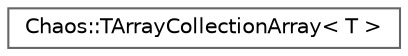 digraph "Graphical Class Hierarchy"
{
 // INTERACTIVE_SVG=YES
 // LATEX_PDF_SIZE
  bgcolor="transparent";
  edge [fontname=Helvetica,fontsize=10,labelfontname=Helvetica,labelfontsize=10];
  node [fontname=Helvetica,fontsize=10,shape=box,height=0.2,width=0.4];
  rankdir="LR";
  Node0 [id="Node000000",label="Chaos::TArrayCollectionArray\< T \>",height=0.2,width=0.4,color="grey40", fillcolor="white", style="filled",URL="$df/de0/classChaos_1_1TArrayCollectionArray.html",tooltip=" "];
}
